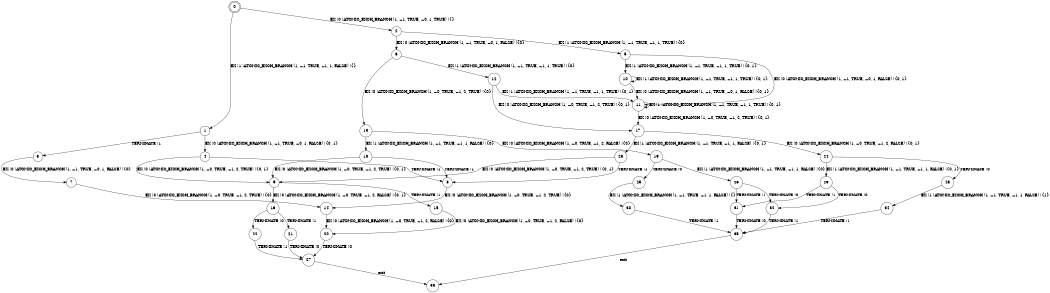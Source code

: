 digraph BCG {
size = "7, 10.5";
center = TRUE;
node [shape = circle];
0 [peripheries = 2];
0 -> 1 [label = "EX !1 !ATOMIC_EXCH_BRANCH (1, +1, TRUE, +1, 1, FALSE) !{}"];
0 -> 2 [label = "EX !0 !ATOMIC_EXCH_BRANCH (1, +1, TRUE, +0, 1, TRUE) !{}"];
1 -> 3 [label = "TERMINATE !1"];
1 -> 4 [label = "EX !0 !ATOMIC_EXCH_BRANCH (1, +1, TRUE, +0, 1, FALSE) !{0, 1}"];
2 -> 5 [label = "EX !1 !ATOMIC_EXCH_BRANCH (1, +1, TRUE, +1, 1, TRUE) !{0}"];
2 -> 6 [label = "EX !0 !ATOMIC_EXCH_BRANCH (1, +1, TRUE, +0, 1, FALSE) !{0}"];
3 -> 7 [label = "EX !0 !ATOMIC_EXCH_BRANCH (1, +1, TRUE, +0, 1, FALSE) !{0}"];
4 -> 8 [label = "TERMINATE !1"];
4 -> 9 [label = "EX !0 !ATOMIC_EXCH_BRANCH (1, +0, TRUE, +1, 2, TRUE) !{0, 1}"];
5 -> 10 [label = "EX !1 !ATOMIC_EXCH_BRANCH (1, +1, TRUE, +1, 1, TRUE) !{0, 1}"];
5 -> 11 [label = "EX !0 !ATOMIC_EXCH_BRANCH (1, +1, TRUE, +0, 1, FALSE) !{0, 1}"];
6 -> 12 [label = "EX !1 !ATOMIC_EXCH_BRANCH (1, +1, TRUE, +1, 1, TRUE) !{0}"];
6 -> 13 [label = "EX !0 !ATOMIC_EXCH_BRANCH (1, +0, TRUE, +1, 2, TRUE) !{0}"];
7 -> 14 [label = "EX !0 !ATOMIC_EXCH_BRANCH (1, +0, TRUE, +1, 2, TRUE) !{0}"];
8 -> 14 [label = "EX !0 !ATOMIC_EXCH_BRANCH (1, +0, TRUE, +1, 2, TRUE) !{0}"];
9 -> 15 [label = "TERMINATE !1"];
9 -> 16 [label = "EX !0 !ATOMIC_EXCH_BRANCH (1, +0, TRUE, +1, 2, FALSE) !{0, 1}"];
10 -> 10 [label = "EX !1 !ATOMIC_EXCH_BRANCH (1, +1, TRUE, +1, 1, TRUE) !{0, 1}"];
10 -> 11 [label = "EX !0 !ATOMIC_EXCH_BRANCH (1, +1, TRUE, +0, 1, FALSE) !{0, 1}"];
11 -> 11 [label = "EX !1 !ATOMIC_EXCH_BRANCH (1, +1, TRUE, +1, 1, TRUE) !{0, 1}"];
11 -> 17 [label = "EX !0 !ATOMIC_EXCH_BRANCH (1, +0, TRUE, +1, 2, TRUE) !{0, 1}"];
12 -> 11 [label = "EX !1 !ATOMIC_EXCH_BRANCH (1, +1, TRUE, +1, 1, TRUE) !{0, 1}"];
12 -> 17 [label = "EX !0 !ATOMIC_EXCH_BRANCH (1, +0, TRUE, +1, 2, TRUE) !{0, 1}"];
13 -> 18 [label = "EX !1 !ATOMIC_EXCH_BRANCH (1, +1, TRUE, +1, 1, FALSE) !{0}"];
13 -> 19 [label = "EX !0 !ATOMIC_EXCH_BRANCH (1, +0, TRUE, +1, 2, FALSE) !{0}"];
14 -> 20 [label = "EX !0 !ATOMIC_EXCH_BRANCH (1, +0, TRUE, +1, 2, FALSE) !{0}"];
15 -> 20 [label = "EX !0 !ATOMIC_EXCH_BRANCH (1, +0, TRUE, +1, 2, FALSE) !{0}"];
16 -> 21 [label = "TERMINATE !1"];
16 -> 22 [label = "TERMINATE !0"];
17 -> 23 [label = "EX !1 !ATOMIC_EXCH_BRANCH (1, +1, TRUE, +1, 1, FALSE) !{0, 1}"];
17 -> 24 [label = "EX !0 !ATOMIC_EXCH_BRANCH (1, +0, TRUE, +1, 2, FALSE) !{0, 1}"];
18 -> 8 [label = "TERMINATE !1"];
18 -> 9 [label = "EX !0 !ATOMIC_EXCH_BRANCH (1, +0, TRUE, +1, 2, TRUE) !{0, 1}"];
19 -> 25 [label = "TERMINATE !0"];
19 -> 26 [label = "EX !1 !ATOMIC_EXCH_BRANCH (1, +1, TRUE, +1, 1, FALSE) !{0}"];
20 -> 27 [label = "TERMINATE !0"];
21 -> 27 [label = "TERMINATE !0"];
22 -> 27 [label = "TERMINATE !1"];
23 -> 8 [label = "TERMINATE !1"];
23 -> 9 [label = "EX !0 !ATOMIC_EXCH_BRANCH (1, +0, TRUE, +1, 2, TRUE) !{0, 1}"];
24 -> 28 [label = "TERMINATE !0"];
24 -> 29 [label = "EX !1 !ATOMIC_EXCH_BRANCH (1, +1, TRUE, +1, 1, FALSE) !{0, 1}"];
25 -> 30 [label = "EX !1 !ATOMIC_EXCH_BRANCH (1, +1, TRUE, +1, 1, FALSE) !{}"];
26 -> 31 [label = "TERMINATE !1"];
26 -> 32 [label = "TERMINATE !0"];
27 -> 33 [label = "exit"];
28 -> 34 [label = "EX !1 !ATOMIC_EXCH_BRANCH (1, +1, TRUE, +1, 1, FALSE) !{1}"];
29 -> 31 [label = "TERMINATE !1"];
29 -> 32 [label = "TERMINATE !0"];
30 -> 35 [label = "TERMINATE !1"];
31 -> 35 [label = "TERMINATE !0"];
32 -> 35 [label = "TERMINATE !1"];
34 -> 35 [label = "TERMINATE !1"];
35 -> 33 [label = "exit"];
}
